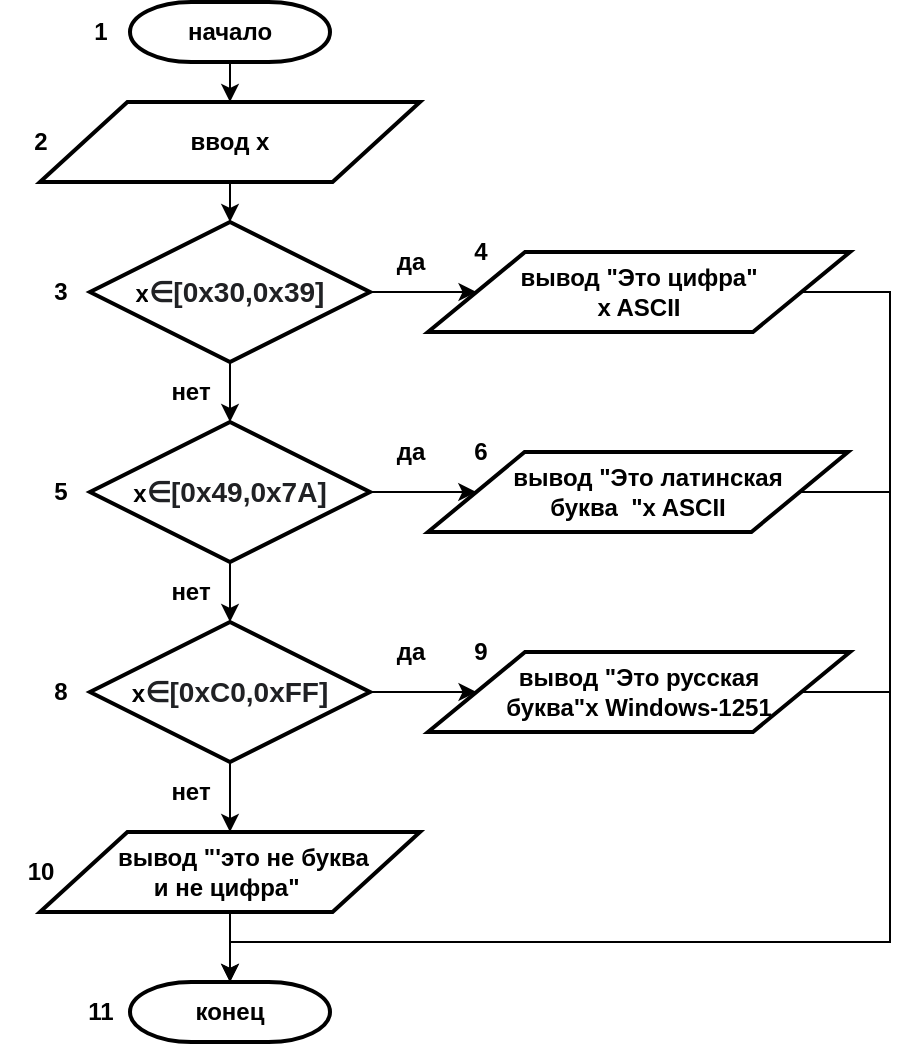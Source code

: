 <mxfile version="20.4.0" type="device"><diagram id="C5RBs43oDa-KdzZeNtuy" name="Page-1"><mxGraphModel dx="989" dy="551" grid="1" gridSize="10" guides="1" tooltips="1" connect="1" arrows="1" fold="1" page="1" pageScale="1" pageWidth="827" pageHeight="1169" math="0" shadow="0"><root><mxCell id="WIyWlLk6GJQsqaUBKTNV-0"/><mxCell id="WIyWlLk6GJQsqaUBKTNV-1" parent="WIyWlLk6GJQsqaUBKTNV-0"/><mxCell id="ub18bGzqtt8Q47HLOp0t-18" style="edgeStyle=orthogonalEdgeStyle;rounded=0;orthogonalLoop=1;jettySize=auto;html=1;exitX=0.5;exitY=1;exitDx=0;exitDy=0;exitPerimeter=0;entryX=0.5;entryY=0;entryDx=0;entryDy=0;" edge="1" parent="WIyWlLk6GJQsqaUBKTNV-1" source="ub18bGzqtt8Q47HLOp0t-0" target="ub18bGzqtt8Q47HLOp0t-2"><mxGeometry relative="1" as="geometry"/></mxCell><mxCell id="ub18bGzqtt8Q47HLOp0t-0" value="начало" style="strokeWidth=2;html=1;shape=mxgraph.flowchart.terminator;whiteSpace=wrap;fontStyle=1" vertex="1" parent="WIyWlLk6GJQsqaUBKTNV-1"><mxGeometry x="170" y="130" width="100" height="30" as="geometry"/></mxCell><mxCell id="ub18bGzqtt8Q47HLOp0t-19" style="edgeStyle=orthogonalEdgeStyle;rounded=0;orthogonalLoop=1;jettySize=auto;html=1;exitX=0.5;exitY=1;exitDx=0;exitDy=0;" edge="1" parent="WIyWlLk6GJQsqaUBKTNV-1" source="ub18bGzqtt8Q47HLOp0t-2" target="ub18bGzqtt8Q47HLOp0t-7"><mxGeometry relative="1" as="geometry"/></mxCell><mxCell id="ub18bGzqtt8Q47HLOp0t-2" value="ввод x" style="shape=parallelogram;html=1;strokeWidth=2;perimeter=parallelogramPerimeter;whiteSpace=wrap;rounded=0;arcSize=12;size=0.23;fontStyle=1" vertex="1" parent="WIyWlLk6GJQsqaUBKTNV-1"><mxGeometry x="125" y="180" width="190" height="40" as="geometry"/></mxCell><mxCell id="ub18bGzqtt8Q47HLOp0t-20" style="edgeStyle=orthogonalEdgeStyle;rounded=0;orthogonalLoop=1;jettySize=auto;html=1;" edge="1" parent="WIyWlLk6GJQsqaUBKTNV-1" source="ub18bGzqtt8Q47HLOp0t-7" target="ub18bGzqtt8Q47HLOp0t-10"><mxGeometry relative="1" as="geometry"/></mxCell><mxCell id="ub18bGzqtt8Q47HLOp0t-25" style="edgeStyle=orthogonalEdgeStyle;rounded=0;orthogonalLoop=1;jettySize=auto;html=1;" edge="1" parent="WIyWlLk6GJQsqaUBKTNV-1" source="ub18bGzqtt8Q47HLOp0t-7" target="ub18bGzqtt8Q47HLOp0t-12"><mxGeometry relative="1" as="geometry"/></mxCell><mxCell id="ub18bGzqtt8Q47HLOp0t-7" value="x&lt;span style=&quot;color: rgb(32, 33, 36); font-family: arial, sans-serif; font-size: 14px; text-align: left; background-color: rgb(255, 255, 255);&quot;&gt;∈[0x30,0x39]&lt;/span&gt;" style="strokeWidth=2;html=1;shape=mxgraph.flowchart.decision;whiteSpace=wrap;fontStyle=1" vertex="1" parent="WIyWlLk6GJQsqaUBKTNV-1"><mxGeometry x="150" y="240" width="140" height="70" as="geometry"/></mxCell><mxCell id="ub18bGzqtt8Q47HLOp0t-21" style="edgeStyle=orthogonalEdgeStyle;rounded=0;orthogonalLoop=1;jettySize=auto;html=1;" edge="1" parent="WIyWlLk6GJQsqaUBKTNV-1" source="ub18bGzqtt8Q47HLOp0t-10" target="ub18bGzqtt8Q47HLOp0t-11"><mxGeometry relative="1" as="geometry"/></mxCell><mxCell id="ub18bGzqtt8Q47HLOp0t-26" style="edgeStyle=orthogonalEdgeStyle;rounded=0;orthogonalLoop=1;jettySize=auto;html=1;exitX=1;exitY=0.5;exitDx=0;exitDy=0;exitPerimeter=0;" edge="1" parent="WIyWlLk6GJQsqaUBKTNV-1" source="ub18bGzqtt8Q47HLOp0t-10" target="ub18bGzqtt8Q47HLOp0t-13"><mxGeometry relative="1" as="geometry"/></mxCell><mxCell id="ub18bGzqtt8Q47HLOp0t-10" value="&lt;span style=&quot;font-weight: 700;&quot;&gt;x&lt;/span&gt;&lt;span style=&quot;font-weight: 700; color: rgb(32, 33, 36); font-family: arial, sans-serif; font-size: 14px; text-align: left; background-color: rgb(255, 255, 255);&quot;&gt;∈[0x49,0x7A]&lt;/span&gt;" style="strokeWidth=2;html=1;shape=mxgraph.flowchart.decision;whiteSpace=wrap;" vertex="1" parent="WIyWlLk6GJQsqaUBKTNV-1"><mxGeometry x="150" y="340" width="140" height="70" as="geometry"/></mxCell><mxCell id="ub18bGzqtt8Q47HLOp0t-23" style="edgeStyle=orthogonalEdgeStyle;rounded=0;orthogonalLoop=1;jettySize=auto;html=1;exitX=0.5;exitY=1;exitDx=0;exitDy=0;exitPerimeter=0;entryX=0.5;entryY=0;entryDx=0;entryDy=0;" edge="1" parent="WIyWlLk6GJQsqaUBKTNV-1" source="ub18bGzqtt8Q47HLOp0t-11" target="ub18bGzqtt8Q47HLOp0t-15"><mxGeometry relative="1" as="geometry"/></mxCell><mxCell id="ub18bGzqtt8Q47HLOp0t-27" style="edgeStyle=orthogonalEdgeStyle;rounded=0;orthogonalLoop=1;jettySize=auto;html=1;exitX=1;exitY=0.5;exitDx=0;exitDy=0;exitPerimeter=0;entryX=0;entryY=0.5;entryDx=0;entryDy=0;" edge="1" parent="WIyWlLk6GJQsqaUBKTNV-1" source="ub18bGzqtt8Q47HLOp0t-11" target="ub18bGzqtt8Q47HLOp0t-14"><mxGeometry relative="1" as="geometry"/></mxCell><mxCell id="ub18bGzqtt8Q47HLOp0t-11" value="&lt;span style=&quot;font-weight: 700;&quot;&gt;x&lt;/span&gt;&lt;span style=&quot;font-weight: 700; color: rgb(32, 33, 36); font-family: arial, sans-serif; font-size: 14px; text-align: left; background-color: rgb(255, 255, 255);&quot;&gt;∈[0xC0,0xFF]&lt;/span&gt;" style="strokeWidth=2;html=1;shape=mxgraph.flowchart.decision;whiteSpace=wrap;" vertex="1" parent="WIyWlLk6GJQsqaUBKTNV-1"><mxGeometry x="150" y="440" width="140" height="70" as="geometry"/></mxCell><mxCell id="ub18bGzqtt8Q47HLOp0t-28" style="edgeStyle=orthogonalEdgeStyle;rounded=0;orthogonalLoop=1;jettySize=auto;html=1;exitX=1;exitY=0.5;exitDx=0;exitDy=0;entryX=0.5;entryY=0;entryDx=0;entryDy=0;entryPerimeter=0;" edge="1" parent="WIyWlLk6GJQsqaUBKTNV-1" source="ub18bGzqtt8Q47HLOp0t-12" target="ub18bGzqtt8Q47HLOp0t-17"><mxGeometry relative="1" as="geometry"><mxPoint x="220" y="600" as="targetPoint"/><Array as="points"><mxPoint x="550" y="275"/><mxPoint x="550" y="600"/><mxPoint x="220" y="600"/></Array></mxGeometry></mxCell><mxCell id="ub18bGzqtt8Q47HLOp0t-12" value="&lt;b&gt;вывод &quot;Это цифра&quot;&lt;br&gt;x ASCII&lt;br&gt;&lt;/b&gt;" style="shape=parallelogram;html=1;strokeWidth=2;perimeter=parallelogramPerimeter;whiteSpace=wrap;rounded=0;arcSize=12;size=0.23;" vertex="1" parent="WIyWlLk6GJQsqaUBKTNV-1"><mxGeometry x="319" y="255" width="211" height="40" as="geometry"/></mxCell><mxCell id="ub18bGzqtt8Q47HLOp0t-13" value="&amp;nbsp; &amp;nbsp;вывод &quot;Это латинская &lt;br&gt;буква&amp;nbsp; &quot;x ASCII" style="shape=parallelogram;html=1;strokeWidth=2;perimeter=parallelogramPerimeter;whiteSpace=wrap;rounded=0;arcSize=12;size=0.23;fontStyle=1" vertex="1" parent="WIyWlLk6GJQsqaUBKTNV-1"><mxGeometry x="319" y="355" width="210" height="40" as="geometry"/></mxCell><mxCell id="ub18bGzqtt8Q47HLOp0t-14" value="&lt;b&gt;вывод &quot;Это русская&lt;br&gt;буква&quot;x Windows-1251&lt;/b&gt;" style="shape=parallelogram;html=1;strokeWidth=2;perimeter=parallelogramPerimeter;whiteSpace=wrap;rounded=0;arcSize=12;size=0.23;" vertex="1" parent="WIyWlLk6GJQsqaUBKTNV-1"><mxGeometry x="319" y="455" width="211" height="40" as="geometry"/></mxCell><mxCell id="ub18bGzqtt8Q47HLOp0t-24" style="edgeStyle=orthogonalEdgeStyle;rounded=0;orthogonalLoop=1;jettySize=auto;html=1;exitX=0.5;exitY=1;exitDx=0;exitDy=0;" edge="1" parent="WIyWlLk6GJQsqaUBKTNV-1" source="ub18bGzqtt8Q47HLOp0t-15" target="ub18bGzqtt8Q47HLOp0t-17"><mxGeometry relative="1" as="geometry"/></mxCell><mxCell id="ub18bGzqtt8Q47HLOp0t-15" value="&amp;nbsp; &amp;nbsp; вывод &quot;'это не буква &lt;br&gt;и не цифра&quot;&amp;nbsp;" style="shape=parallelogram;html=1;strokeWidth=2;perimeter=parallelogramPerimeter;whiteSpace=wrap;rounded=0;arcSize=12;size=0.23;fontStyle=1" vertex="1" parent="WIyWlLk6GJQsqaUBKTNV-1"><mxGeometry x="125" y="545" width="190" height="40" as="geometry"/></mxCell><mxCell id="ub18bGzqtt8Q47HLOp0t-17" value="&lt;b&gt;конец&lt;/b&gt;" style="strokeWidth=2;html=1;shape=mxgraph.flowchart.terminator;whiteSpace=wrap;" vertex="1" parent="WIyWlLk6GJQsqaUBKTNV-1"><mxGeometry x="170" y="620" width="100" height="30" as="geometry"/></mxCell><mxCell id="ub18bGzqtt8Q47HLOp0t-29" value="" style="endArrow=none;html=1;rounded=0;exitX=1;exitY=0.5;exitDx=0;exitDy=0;" edge="1" parent="WIyWlLk6GJQsqaUBKTNV-1" source="ub18bGzqtt8Q47HLOp0t-13"><mxGeometry width="50" height="50" relative="1" as="geometry"><mxPoint x="350" y="420" as="sourcePoint"/><mxPoint x="550" y="375" as="targetPoint"/></mxGeometry></mxCell><mxCell id="ub18bGzqtt8Q47HLOp0t-30" value="" style="endArrow=none;html=1;rounded=0;exitX=1;exitY=0.5;exitDx=0;exitDy=0;" edge="1" parent="WIyWlLk6GJQsqaUBKTNV-1" source="ub18bGzqtt8Q47HLOp0t-14"><mxGeometry width="50" height="50" relative="1" as="geometry"><mxPoint x="350" y="420" as="sourcePoint"/><mxPoint x="550" y="475" as="targetPoint"/></mxGeometry></mxCell><mxCell id="ub18bGzqtt8Q47HLOp0t-31" value="&lt;b&gt;3&lt;/b&gt;" style="text;html=1;align=center;verticalAlign=middle;resizable=0;points=[];autosize=1;strokeColor=none;fillColor=none;" vertex="1" parent="WIyWlLk6GJQsqaUBKTNV-1"><mxGeometry x="120" y="260" width="30" height="30" as="geometry"/></mxCell><mxCell id="ub18bGzqtt8Q47HLOp0t-32" value="&lt;b&gt;5&lt;/b&gt;" style="text;html=1;align=center;verticalAlign=middle;resizable=0;points=[];autosize=1;strokeColor=none;fillColor=none;" vertex="1" parent="WIyWlLk6GJQsqaUBKTNV-1"><mxGeometry x="120" y="360" width="30" height="30" as="geometry"/></mxCell><mxCell id="ub18bGzqtt8Q47HLOp0t-33" value="2" style="text;html=1;align=center;verticalAlign=middle;resizable=0;points=[];autosize=1;strokeColor=none;fillColor=none;fontStyle=1" vertex="1" parent="WIyWlLk6GJQsqaUBKTNV-1"><mxGeometry x="110" y="185" width="30" height="30" as="geometry"/></mxCell><mxCell id="ub18bGzqtt8Q47HLOp0t-34" value="1" style="text;html=1;align=center;verticalAlign=middle;resizable=0;points=[];autosize=1;strokeColor=none;fillColor=none;fontStyle=1" vertex="1" parent="WIyWlLk6GJQsqaUBKTNV-1"><mxGeometry x="140" y="130" width="30" height="30" as="geometry"/></mxCell><mxCell id="ub18bGzqtt8Q47HLOp0t-35" value="8" style="text;html=1;align=center;verticalAlign=middle;resizable=0;points=[];autosize=1;strokeColor=none;fillColor=none;fontStyle=1" vertex="1" parent="WIyWlLk6GJQsqaUBKTNV-1"><mxGeometry x="120" y="460" width="30" height="30" as="geometry"/></mxCell><mxCell id="ub18bGzqtt8Q47HLOp0t-36" value="&lt;b&gt;9&lt;/b&gt;" style="text;html=1;align=center;verticalAlign=middle;resizable=0;points=[];autosize=1;strokeColor=none;fillColor=none;" vertex="1" parent="WIyWlLk6GJQsqaUBKTNV-1"><mxGeometry x="330" y="440" width="30" height="30" as="geometry"/></mxCell><mxCell id="ub18bGzqtt8Q47HLOp0t-37" value="&lt;b&gt;4&lt;/b&gt;" style="text;html=1;align=center;verticalAlign=middle;resizable=0;points=[];autosize=1;strokeColor=none;fillColor=none;" vertex="1" parent="WIyWlLk6GJQsqaUBKTNV-1"><mxGeometry x="330" y="240" width="30" height="30" as="geometry"/></mxCell><mxCell id="ub18bGzqtt8Q47HLOp0t-38" value="&lt;b&gt;6&lt;/b&gt;" style="text;html=1;align=center;verticalAlign=middle;resizable=0;points=[];autosize=1;strokeColor=none;fillColor=none;" vertex="1" parent="WIyWlLk6GJQsqaUBKTNV-1"><mxGeometry x="330" y="340" width="30" height="30" as="geometry"/></mxCell><mxCell id="ub18bGzqtt8Q47HLOp0t-39" value="&lt;b&gt;10&lt;/b&gt;" style="text;html=1;align=center;verticalAlign=middle;resizable=0;points=[];autosize=1;strokeColor=none;fillColor=none;" vertex="1" parent="WIyWlLk6GJQsqaUBKTNV-1"><mxGeometry x="105" y="550" width="40" height="30" as="geometry"/></mxCell><mxCell id="ub18bGzqtt8Q47HLOp0t-40" value="&lt;b&gt;11&lt;/b&gt;" style="text;html=1;align=center;verticalAlign=middle;resizable=0;points=[];autosize=1;strokeColor=none;fillColor=none;" vertex="1" parent="WIyWlLk6GJQsqaUBKTNV-1"><mxGeometry x="135" y="620" width="40" height="30" as="geometry"/></mxCell><mxCell id="ub18bGzqtt8Q47HLOp0t-41" value="&lt;b&gt;да&lt;/b&gt;" style="text;html=1;align=center;verticalAlign=middle;resizable=0;points=[];autosize=1;strokeColor=none;fillColor=none;" vertex="1" parent="WIyWlLk6GJQsqaUBKTNV-1"><mxGeometry x="290" y="440" width="40" height="30" as="geometry"/></mxCell><mxCell id="ub18bGzqtt8Q47HLOp0t-42" value="&lt;b&gt;да&lt;/b&gt;" style="text;html=1;align=center;verticalAlign=middle;resizable=0;points=[];autosize=1;strokeColor=none;fillColor=none;" vertex="1" parent="WIyWlLk6GJQsqaUBKTNV-1"><mxGeometry x="290" y="340" width="40" height="30" as="geometry"/></mxCell><mxCell id="ub18bGzqtt8Q47HLOp0t-43" value="&lt;b&gt;да&lt;/b&gt;" style="text;html=1;align=center;verticalAlign=middle;resizable=0;points=[];autosize=1;strokeColor=none;fillColor=none;" vertex="1" parent="WIyWlLk6GJQsqaUBKTNV-1"><mxGeometry x="290" y="245" width="40" height="30" as="geometry"/></mxCell><mxCell id="ub18bGzqtt8Q47HLOp0t-44" value="&lt;b&gt;нет&lt;/b&gt;" style="text;html=1;align=center;verticalAlign=middle;resizable=0;points=[];autosize=1;strokeColor=none;fillColor=none;" vertex="1" parent="WIyWlLk6GJQsqaUBKTNV-1"><mxGeometry x="180" y="410" width="40" height="30" as="geometry"/></mxCell><mxCell id="ub18bGzqtt8Q47HLOp0t-45" value="&lt;b&gt;нет&lt;/b&gt;" style="text;html=1;align=center;verticalAlign=middle;resizable=0;points=[];autosize=1;strokeColor=none;fillColor=none;" vertex="1" parent="WIyWlLk6GJQsqaUBKTNV-1"><mxGeometry x="180" y="310" width="40" height="30" as="geometry"/></mxCell><mxCell id="ub18bGzqtt8Q47HLOp0t-46" value="&lt;b&gt;нет&lt;/b&gt;" style="text;html=1;align=center;verticalAlign=middle;resizable=0;points=[];autosize=1;strokeColor=none;fillColor=none;" vertex="1" parent="WIyWlLk6GJQsqaUBKTNV-1"><mxGeometry x="180" y="510" width="40" height="30" as="geometry"/></mxCell></root></mxGraphModel></diagram></mxfile>